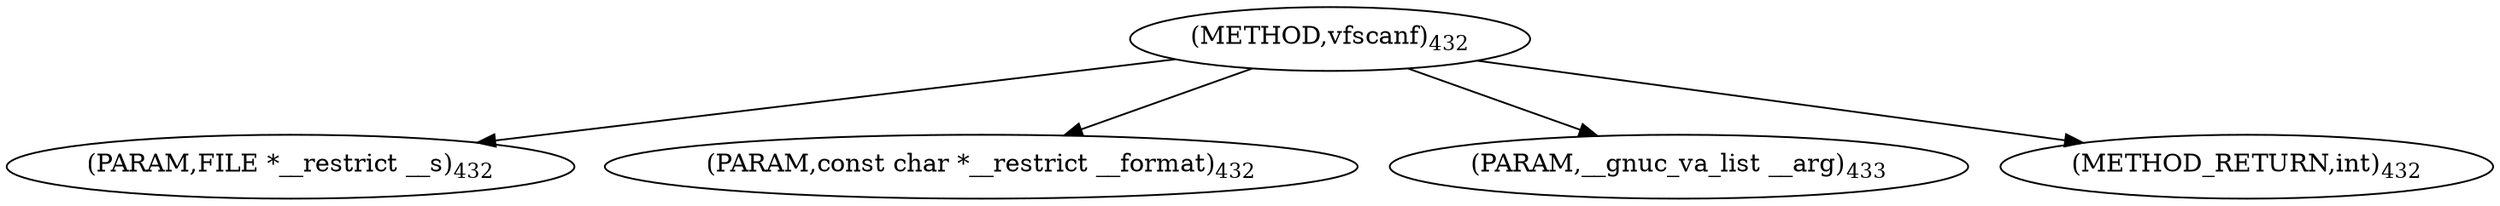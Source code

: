 digraph "vfscanf" {  
"30204" [label = <(METHOD,vfscanf)<SUB>432</SUB>> ]
"30205" [label = <(PARAM,FILE *__restrict __s)<SUB>432</SUB>> ]
"30206" [label = <(PARAM,const char *__restrict __format)<SUB>432</SUB>> ]
"30207" [label = <(PARAM,__gnuc_va_list __arg)<SUB>433</SUB>> ]
"30208" [label = <(METHOD_RETURN,int)<SUB>432</SUB>> ]
  "30204" -> "30205" 
  "30204" -> "30206" 
  "30204" -> "30207" 
  "30204" -> "30208" 
}
